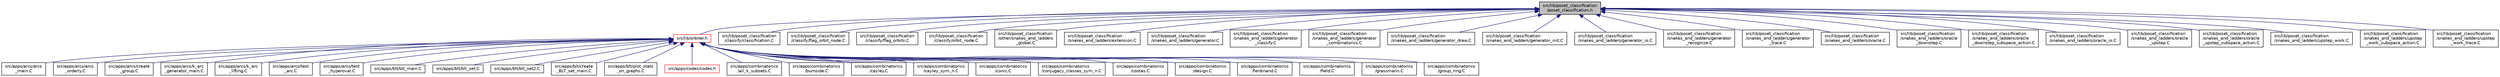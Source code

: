 digraph "src/lib/poset_classification/poset_classification.h"
{
  edge [fontname="Helvetica",fontsize="10",labelfontname="Helvetica",labelfontsize="10"];
  node [fontname="Helvetica",fontsize="10",shape=record];
  Node5 [label="src/lib/poset_classification\l/poset_classification.h",height=0.2,width=0.4,color="black", fillcolor="grey75", style="filled", fontcolor="black"];
  Node5 -> Node6 [dir="back",color="midnightblue",fontsize="10",style="solid",fontname="Helvetica"];
  Node6 [label="src/lib/orbiter.h",height=0.2,width=0.4,color="red", fillcolor="white", style="filled",URL="$da/d3b/orbiter_8h.html"];
  Node6 -> Node7 [dir="back",color="midnightblue",fontsize="10",style="solid",fontname="Helvetica"];
  Node7 [label="src/apps/arcs/arcs\l_main.C",height=0.2,width=0.4,color="black", fillcolor="white", style="filled",URL="$d7/dd5/arcs__main_8_c.html"];
  Node6 -> Node8 [dir="back",color="midnightblue",fontsize="10",style="solid",fontname="Helvetica"];
  Node8 [label="src/apps/arcs/arcs\l_orderly.C",height=0.2,width=0.4,color="black", fillcolor="white", style="filled",URL="$d5/d9e/arcs__orderly_8_c.html"];
  Node6 -> Node9 [dir="back",color="midnightblue",fontsize="10",style="solid",fontname="Helvetica"];
  Node9 [label="src/apps/arcs/create\l_group.C",height=0.2,width=0.4,color="black", fillcolor="white", style="filled",URL="$d1/d9e/create__group_8_c.html"];
  Node6 -> Node10 [dir="back",color="midnightblue",fontsize="10",style="solid",fontname="Helvetica"];
  Node10 [label="src/apps/arcs/k_arc\l_generator_main.C",height=0.2,width=0.4,color="black", fillcolor="white", style="filled",URL="$d6/d01/k__arc__generator__main_8_c.html"];
  Node6 -> Node11 [dir="back",color="midnightblue",fontsize="10",style="solid",fontname="Helvetica"];
  Node11 [label="src/apps/arcs/k_arc\l_lifting.C",height=0.2,width=0.4,color="black", fillcolor="white", style="filled",URL="$d2/dd6/k__arc__lifting_8_c.html"];
  Node6 -> Node12 [dir="back",color="midnightblue",fontsize="10",style="solid",fontname="Helvetica"];
  Node12 [label="src/apps/arcs/test\l_arc.C",height=0.2,width=0.4,color="black", fillcolor="white", style="filled",URL="$dd/d36/test__arc_8_c.html"];
  Node6 -> Node13 [dir="back",color="midnightblue",fontsize="10",style="solid",fontname="Helvetica"];
  Node13 [label="src/apps/arcs/test\l_hyperoval.C",height=0.2,width=0.4,color="black", fillcolor="white", style="filled",URL="$db/d67/test__hyperoval_8_c.html"];
  Node6 -> Node14 [dir="back",color="midnightblue",fontsize="10",style="solid",fontname="Helvetica"];
  Node14 [label="src/apps/blt/blt_main.C",height=0.2,width=0.4,color="black", fillcolor="white", style="filled",URL="$d1/d5e/blt__main_8_c.html"];
  Node6 -> Node15 [dir="back",color="midnightblue",fontsize="10",style="solid",fontname="Helvetica"];
  Node15 [label="src/apps/blt/blt_set.C",height=0.2,width=0.4,color="black", fillcolor="white", style="filled",URL="$d9/d10/blt__set_8_c.html"];
  Node6 -> Node16 [dir="back",color="midnightblue",fontsize="10",style="solid",fontname="Helvetica"];
  Node16 [label="src/apps/blt/blt_set2.C",height=0.2,width=0.4,color="black", fillcolor="white", style="filled",URL="$d1/d45/blt__set2_8_c.html"];
  Node6 -> Node17 [dir="back",color="midnightblue",fontsize="10",style="solid",fontname="Helvetica"];
  Node17 [label="src/apps/blt/create\l_BLT_set_main.C",height=0.2,width=0.4,color="black", fillcolor="white", style="filled",URL="$d7/d1c/create___b_l_t__set__main_8_c.html"];
  Node6 -> Node18 [dir="back",color="midnightblue",fontsize="10",style="solid",fontname="Helvetica"];
  Node18 [label="src/apps/blt/plot_stats\l_on_graphs.C",height=0.2,width=0.4,color="black", fillcolor="white", style="filled",URL="$d6/d80/plot__stats__on__graphs_8_c.html"];
  Node6 -> Node19 [dir="back",color="midnightblue",fontsize="10",style="solid",fontname="Helvetica"];
  Node19 [label="src/apps/codes/codes.h",height=0.2,width=0.4,color="red", fillcolor="white", style="filled",URL="$d2/d11/codes_8h.html"];
  Node6 -> Node22 [dir="back",color="midnightblue",fontsize="10",style="solid",fontname="Helvetica"];
  Node22 [label="src/apps/combinatorics\l/all_k_subsets.C",height=0.2,width=0.4,color="black", fillcolor="white", style="filled",URL="$df/d31/all__k__subsets_8_c.html"];
  Node6 -> Node23 [dir="back",color="midnightblue",fontsize="10",style="solid",fontname="Helvetica"];
  Node23 [label="src/apps/combinatorics\l/burnside.C",height=0.2,width=0.4,color="black", fillcolor="white", style="filled",URL="$da/da3/burnside_8_c.html"];
  Node6 -> Node24 [dir="back",color="midnightblue",fontsize="10",style="solid",fontname="Helvetica"];
  Node24 [label="src/apps/combinatorics\l/cayley.C",height=0.2,width=0.4,color="black", fillcolor="white", style="filled",URL="$da/d82/cayley_8_c.html"];
  Node6 -> Node25 [dir="back",color="midnightblue",fontsize="10",style="solid",fontname="Helvetica"];
  Node25 [label="src/apps/combinatorics\l/cayley_sym_n.C",height=0.2,width=0.4,color="black", fillcolor="white", style="filled",URL="$d9/df3/cayley__sym__n_8_c.html"];
  Node6 -> Node26 [dir="back",color="midnightblue",fontsize="10",style="solid",fontname="Helvetica"];
  Node26 [label="src/apps/combinatorics\l/conic.C",height=0.2,width=0.4,color="black", fillcolor="white", style="filled",URL="$d4/de8/conic_8_c.html"];
  Node6 -> Node27 [dir="back",color="midnightblue",fontsize="10",style="solid",fontname="Helvetica"];
  Node27 [label="src/apps/combinatorics\l/conjugacy_classes_sym_n.C",height=0.2,width=0.4,color="black", fillcolor="white", style="filled",URL="$d7/de5/conjugacy__classes__sym__n_8_c.html"];
  Node6 -> Node28 [dir="back",color="midnightblue",fontsize="10",style="solid",fontname="Helvetica"];
  Node28 [label="src/apps/combinatorics\l/costas.C",height=0.2,width=0.4,color="black", fillcolor="white", style="filled",URL="$d6/d90/costas_8_c.html"];
  Node6 -> Node29 [dir="back",color="midnightblue",fontsize="10",style="solid",fontname="Helvetica"];
  Node29 [label="src/apps/combinatorics\l/design.C",height=0.2,width=0.4,color="black", fillcolor="white", style="filled",URL="$d9/dc2/apps_2combinatorics_2design_8_c.html"];
  Node6 -> Node30 [dir="back",color="midnightblue",fontsize="10",style="solid",fontname="Helvetica"];
  Node30 [label="src/apps/combinatorics\l/ferdinand.C",height=0.2,width=0.4,color="black", fillcolor="white", style="filled",URL="$da/df3/ferdinand_8_c.html"];
  Node6 -> Node31 [dir="back",color="midnightblue",fontsize="10",style="solid",fontname="Helvetica"];
  Node31 [label="src/apps/combinatorics\l/field.C",height=0.2,width=0.4,color="black", fillcolor="white", style="filled",URL="$da/d6d/field_8_c.html"];
  Node6 -> Node32 [dir="back",color="midnightblue",fontsize="10",style="solid",fontname="Helvetica"];
  Node32 [label="src/apps/combinatorics\l/grassmann.C",height=0.2,width=0.4,color="black", fillcolor="white", style="filled",URL="$dd/d33/apps_2combinatorics_2grassmann_8_c.html"];
  Node6 -> Node33 [dir="back",color="midnightblue",fontsize="10",style="solid",fontname="Helvetica"];
  Node33 [label="src/apps/combinatorics\l/group_ring.C",height=0.2,width=0.4,color="black", fillcolor="white", style="filled",URL="$d0/d87/group__ring_8_c.html"];
  Node5 -> Node220 [dir="back",color="midnightblue",fontsize="10",style="solid",fontname="Helvetica"];
  Node220 [label="src/lib/poset_classification\l/classify/classification.C",height=0.2,width=0.4,color="black", fillcolor="white", style="filled",URL="$df/d80/classification_8_c.html"];
  Node5 -> Node221 [dir="back",color="midnightblue",fontsize="10",style="solid",fontname="Helvetica"];
  Node221 [label="src/lib/poset_classification\l/classify/flag_orbit_node.C",height=0.2,width=0.4,color="black", fillcolor="white", style="filled",URL="$df/dda/flag__orbit__node_8_c.html"];
  Node5 -> Node222 [dir="back",color="midnightblue",fontsize="10",style="solid",fontname="Helvetica"];
  Node222 [label="src/lib/poset_classification\l/classify/flag_orbits.C",height=0.2,width=0.4,color="black", fillcolor="white", style="filled",URL="$d7/d98/flag__orbits_8_c.html"];
  Node5 -> Node223 [dir="back",color="midnightblue",fontsize="10",style="solid",fontname="Helvetica"];
  Node223 [label="src/lib/poset_classification\l/classify/orbit_node.C",height=0.2,width=0.4,color="black", fillcolor="white", style="filled",URL="$da/db8/orbit__node_8_c.html"];
  Node5 -> Node224 [dir="back",color="midnightblue",fontsize="10",style="solid",fontname="Helvetica"];
  Node224 [label="src/lib/poset_classification\l/other/snakes_and_ladders\l_global.C",height=0.2,width=0.4,color="black", fillcolor="white", style="filled",URL="$d3/d35/snakes__and__ladders__global_8_c.html"];
  Node5 -> Node225 [dir="back",color="midnightblue",fontsize="10",style="solid",fontname="Helvetica"];
  Node225 [label="src/lib/poset_classification\l/snakes_and_ladders/extension.C",height=0.2,width=0.4,color="black", fillcolor="white", style="filled",URL="$d2/d61/extension_8_c.html"];
  Node5 -> Node226 [dir="back",color="midnightblue",fontsize="10",style="solid",fontname="Helvetica"];
  Node226 [label="src/lib/poset_classification\l/snakes_and_ladders/generator.C",height=0.2,width=0.4,color="black", fillcolor="white", style="filled",URL="$dc/d23/generator_8_c.html"];
  Node5 -> Node227 [dir="back",color="midnightblue",fontsize="10",style="solid",fontname="Helvetica"];
  Node227 [label="src/lib/poset_classification\l/snakes_and_ladders/generator\l_classify.C",height=0.2,width=0.4,color="black", fillcolor="white", style="filled",URL="$d6/d4c/generator__classify_8_c.html"];
  Node5 -> Node228 [dir="back",color="midnightblue",fontsize="10",style="solid",fontname="Helvetica"];
  Node228 [label="src/lib/poset_classification\l/snakes_and_ladders/generator\l_combinatorics.C",height=0.2,width=0.4,color="black", fillcolor="white", style="filled",URL="$d1/d95/generator__combinatorics_8_c.html"];
  Node5 -> Node229 [dir="back",color="midnightblue",fontsize="10",style="solid",fontname="Helvetica"];
  Node229 [label="src/lib/poset_classification\l/snakes_and_ladders/generator_draw.C",height=0.2,width=0.4,color="black", fillcolor="white", style="filled",URL="$da/d17/generator__draw_8_c.html"];
  Node5 -> Node230 [dir="back",color="midnightblue",fontsize="10",style="solid",fontname="Helvetica"];
  Node230 [label="src/lib/poset_classification\l/snakes_and_ladders/generator_init.C",height=0.2,width=0.4,color="black", fillcolor="white", style="filled",URL="$dc/d0b/generator__init_8_c.html"];
  Node5 -> Node231 [dir="back",color="midnightblue",fontsize="10",style="solid",fontname="Helvetica"];
  Node231 [label="src/lib/poset_classification\l/snakes_and_ladders/generator_io.C",height=0.2,width=0.4,color="black", fillcolor="white", style="filled",URL="$d8/d3d/generator__io_8_c.html"];
  Node5 -> Node232 [dir="back",color="midnightblue",fontsize="10",style="solid",fontname="Helvetica"];
  Node232 [label="src/lib/poset_classification\l/snakes_and_ladders/generator\l_recognize.C",height=0.2,width=0.4,color="black", fillcolor="white", style="filled",URL="$db/d6e/generator__recognize_8_c.html"];
  Node5 -> Node233 [dir="back",color="midnightblue",fontsize="10",style="solid",fontname="Helvetica"];
  Node233 [label="src/lib/poset_classification\l/snakes_and_ladders/generator\l_trace.C",height=0.2,width=0.4,color="black", fillcolor="white", style="filled",URL="$de/def/generator__trace_8_c.html"];
  Node5 -> Node234 [dir="back",color="midnightblue",fontsize="10",style="solid",fontname="Helvetica"];
  Node234 [label="src/lib/poset_classification\l/snakes_and_ladders/oracle.C",height=0.2,width=0.4,color="black", fillcolor="white", style="filled",URL="$db/d3b/oracle_8_c.html"];
  Node5 -> Node235 [dir="back",color="midnightblue",fontsize="10",style="solid",fontname="Helvetica"];
  Node235 [label="src/lib/poset_classification\l/snakes_and_ladders/oracle\l_downstep.C",height=0.2,width=0.4,color="black", fillcolor="white", style="filled",URL="$d7/d56/oracle__downstep_8_c.html"];
  Node5 -> Node236 [dir="back",color="midnightblue",fontsize="10",style="solid",fontname="Helvetica"];
  Node236 [label="src/lib/poset_classification\l/snakes_and_ladders/oracle\l_downstep_subspace_action.C",height=0.2,width=0.4,color="black", fillcolor="white", style="filled",URL="$d3/d38/oracle__downstep__subspace__action_8_c.html"];
  Node5 -> Node237 [dir="back",color="midnightblue",fontsize="10",style="solid",fontname="Helvetica"];
  Node237 [label="src/lib/poset_classification\l/snakes_and_ladders/oracle_io.C",height=0.2,width=0.4,color="black", fillcolor="white", style="filled",URL="$dc/d13/oracle__io_8_c.html"];
  Node5 -> Node238 [dir="back",color="midnightblue",fontsize="10",style="solid",fontname="Helvetica"];
  Node238 [label="src/lib/poset_classification\l/snakes_and_ladders/oracle\l_upstep.C",height=0.2,width=0.4,color="black", fillcolor="white", style="filled",URL="$d7/d61/oracle__upstep_8_c.html"];
  Node5 -> Node239 [dir="back",color="midnightblue",fontsize="10",style="solid",fontname="Helvetica"];
  Node239 [label="src/lib/poset_classification\l/snakes_and_ladders/oracle\l_upstep_subspace_action.C",height=0.2,width=0.4,color="black", fillcolor="white", style="filled",URL="$da/d01/oracle__upstep__subspace__action_8_c.html"];
  Node5 -> Node240 [dir="back",color="midnightblue",fontsize="10",style="solid",fontname="Helvetica"];
  Node240 [label="src/lib/poset_classification\l/snakes_and_ladders/upstep_work.C",height=0.2,width=0.4,color="black", fillcolor="white", style="filled",URL="$de/de1/upstep__work_8_c.html"];
  Node5 -> Node241 [dir="back",color="midnightblue",fontsize="10",style="solid",fontname="Helvetica"];
  Node241 [label="src/lib/poset_classification\l/snakes_and_ladders/upstep\l_work_subspace_action.C",height=0.2,width=0.4,color="black", fillcolor="white", style="filled",URL="$df/d3c/upstep__work__subspace__action_8_c.html"];
  Node5 -> Node242 [dir="back",color="midnightblue",fontsize="10",style="solid",fontname="Helvetica"];
  Node242 [label="src/lib/poset_classification\l/snakes_and_ladders/upstep\l_work_trace.C",height=0.2,width=0.4,color="black", fillcolor="white", style="filled",URL="$d9/d92/upstep__work__trace_8_c.html"];
}
